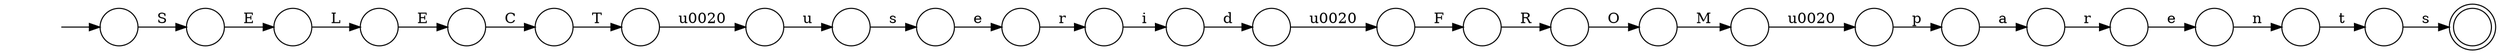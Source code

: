 digraph Automaton {
  rankdir = LR;
  0 [shape=circle,label=""];
  0 -> 4 [label="e"]
  1 [shape=circle,label=""];
  1 -> 23 [label="O"]
  2 [shape=circle,label=""];
  2 -> 6 [label="E"]
  3 [shape=doublecircle,label=""];
  4 [shape=circle,label=""];
  4 -> 16 [label="r"]
  5 [shape=circle,label=""];
  5 -> 0 [label="s"]
  6 [shape=circle,label=""];
  6 -> 8 [label="C"]
  7 [shape=circle,label=""];
  7 -> 1 [label="R"]
  8 [shape=circle,label=""];
  8 -> 19 [label="T"]
  9 [shape=circle,label=""];
  9 -> 2 [label="L"]
  10 [shape=circle,label=""];
  10 -> 7 [label="F"]
  11 [shape=circle,label=""];
  11 -> 15 [label="\u0020"]
  12 [shape=circle,label=""];
  12 -> 24 [label="t"]
  13 [shape=circle,label=""];
  13 -> 9 [label="E"]
  14 [shape=circle,label=""];
  14 -> 26 [label="a"]
  15 [shape=circle,label=""];
  15 -> 14 [label="p"]
  16 [shape=circle,label=""];
  16 -> 21 [label="i"]
  17 [shape=circle,label=""];
  17 -> 18 [label="e"]
  18 [shape=circle,label=""];
  18 -> 12 [label="n"]
  19 [shape=circle,label=""];
  19 -> 25 [label="\u0020"]
  20 [shape=circle,label=""];
  initial [shape=plaintext,label=""];
  initial -> 20
  20 -> 13 [label="S"]
  21 [shape=circle,label=""];
  21 -> 22 [label="d"]
  22 [shape=circle,label=""];
  22 -> 10 [label="\u0020"]
  23 [shape=circle,label=""];
  23 -> 11 [label="M"]
  24 [shape=circle,label=""];
  24 -> 3 [label="s"]
  25 [shape=circle,label=""];
  25 -> 5 [label="u"]
  26 [shape=circle,label=""];
  26 -> 17 [label="r"]
}
